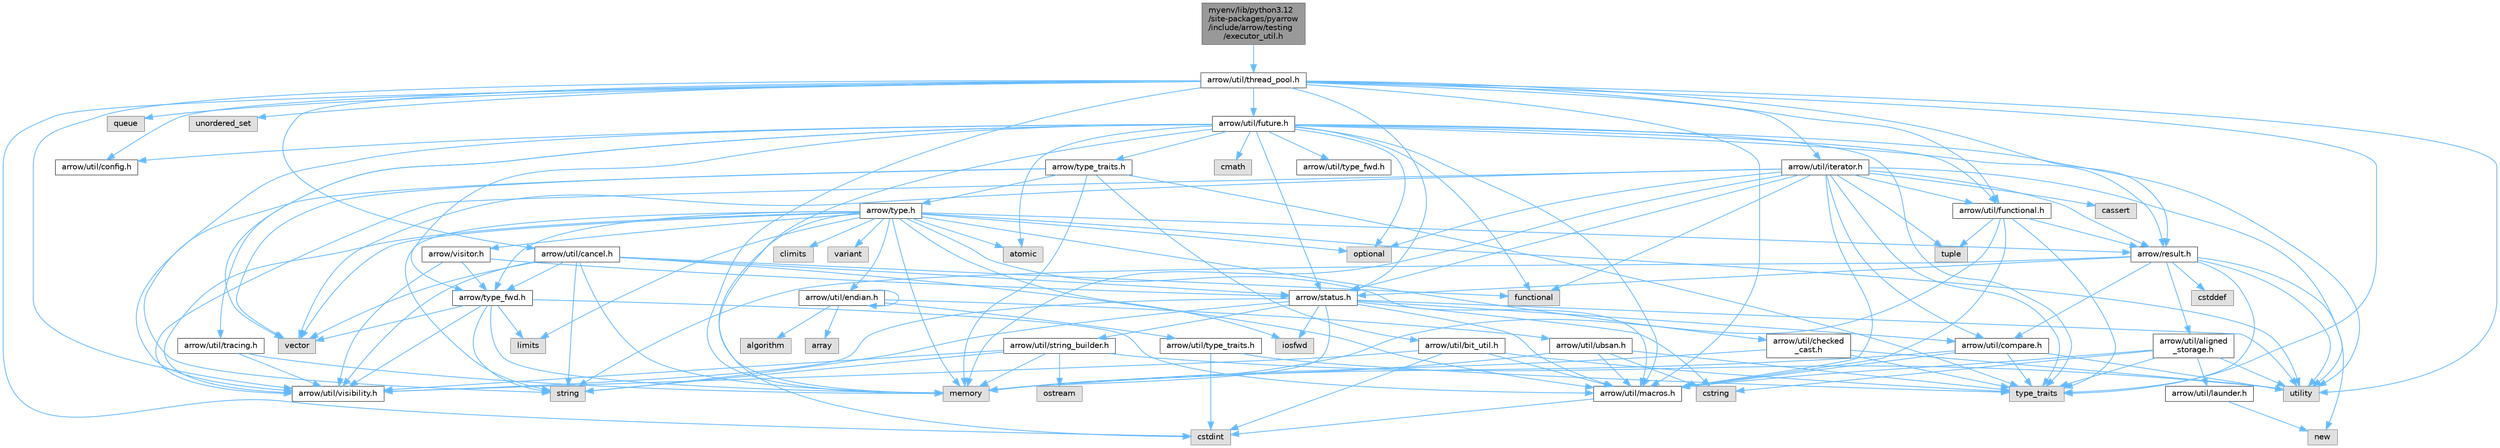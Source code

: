 digraph "myenv/lib/python3.12/site-packages/pyarrow/include/arrow/testing/executor_util.h"
{
 // LATEX_PDF_SIZE
  bgcolor="transparent";
  edge [fontname=Helvetica,fontsize=10,labelfontname=Helvetica,labelfontsize=10];
  node [fontname=Helvetica,fontsize=10,shape=box,height=0.2,width=0.4];
  Node1 [id="Node000001",label="myenv/lib/python3.12\l/site-packages/pyarrow\l/include/arrow/testing\l/executor_util.h",height=0.2,width=0.4,color="gray40", fillcolor="grey60", style="filled", fontcolor="black",tooltip=" "];
  Node1 -> Node2 [id="edge1_Node000001_Node000002",color="steelblue1",style="solid",tooltip=" "];
  Node2 [id="Node000002",label="arrow/util/thread_pool.h",height=0.2,width=0.4,color="grey40", fillcolor="white", style="filled",URL="$thread__pool_8h.html",tooltip=" "];
  Node2 -> Node3 [id="edge2_Node000002_Node000003",color="steelblue1",style="solid",tooltip=" "];
  Node3 [id="Node000003",label="cstdint",height=0.2,width=0.4,color="grey60", fillcolor="#E0E0E0", style="filled",tooltip=" "];
  Node2 -> Node4 [id="edge3_Node000002_Node000004",color="steelblue1",style="solid",tooltip=" "];
  Node4 [id="Node000004",label="memory",height=0.2,width=0.4,color="grey60", fillcolor="#E0E0E0", style="filled",tooltip=" "];
  Node2 -> Node5 [id="edge4_Node000002_Node000005",color="steelblue1",style="solid",tooltip=" "];
  Node5 [id="Node000005",label="queue",height=0.2,width=0.4,color="grey60", fillcolor="#E0E0E0", style="filled",tooltip=" "];
  Node2 -> Node6 [id="edge5_Node000002_Node000006",color="steelblue1",style="solid",tooltip=" "];
  Node6 [id="Node000006",label="type_traits",height=0.2,width=0.4,color="grey60", fillcolor="#E0E0E0", style="filled",tooltip=" "];
  Node2 -> Node7 [id="edge6_Node000002_Node000007",color="steelblue1",style="solid",tooltip=" "];
  Node7 [id="Node000007",label="unordered_set",height=0.2,width=0.4,color="grey60", fillcolor="#E0E0E0", style="filled",tooltip=" "];
  Node2 -> Node8 [id="edge7_Node000002_Node000008",color="steelblue1",style="solid",tooltip=" "];
  Node8 [id="Node000008",label="utility",height=0.2,width=0.4,color="grey60", fillcolor="#E0E0E0", style="filled",tooltip=" "];
  Node2 -> Node9 [id="edge8_Node000002_Node000009",color="steelblue1",style="solid",tooltip=" "];
  Node9 [id="Node000009",label="arrow/result.h",height=0.2,width=0.4,color="grey40", fillcolor="white", style="filled",URL="$result_8h.html",tooltip=" "];
  Node9 -> Node10 [id="edge9_Node000009_Node000010",color="steelblue1",style="solid",tooltip=" "];
  Node10 [id="Node000010",label="cstddef",height=0.2,width=0.4,color="grey60", fillcolor="#E0E0E0", style="filled",tooltip=" "];
  Node9 -> Node11 [id="edge10_Node000009_Node000011",color="steelblue1",style="solid",tooltip=" "];
  Node11 [id="Node000011",label="new",height=0.2,width=0.4,color="grey60", fillcolor="#E0E0E0", style="filled",tooltip=" "];
  Node9 -> Node12 [id="edge11_Node000009_Node000012",color="steelblue1",style="solid",tooltip=" "];
  Node12 [id="Node000012",label="string",height=0.2,width=0.4,color="grey60", fillcolor="#E0E0E0", style="filled",tooltip=" "];
  Node9 -> Node6 [id="edge12_Node000009_Node000006",color="steelblue1",style="solid",tooltip=" "];
  Node9 -> Node8 [id="edge13_Node000009_Node000008",color="steelblue1",style="solid",tooltip=" "];
  Node9 -> Node13 [id="edge14_Node000009_Node000013",color="steelblue1",style="solid",tooltip=" "];
  Node13 [id="Node000013",label="arrow/status.h",height=0.2,width=0.4,color="grey40", fillcolor="white", style="filled",URL="$status_8h.html",tooltip=" "];
  Node13 -> Node14 [id="edge15_Node000013_Node000014",color="steelblue1",style="solid",tooltip=" "];
  Node14 [id="Node000014",label="cstring",height=0.2,width=0.4,color="grey60", fillcolor="#E0E0E0", style="filled",tooltip=" "];
  Node13 -> Node15 [id="edge16_Node000013_Node000015",color="steelblue1",style="solid",tooltip=" "];
  Node15 [id="Node000015",label="iosfwd",height=0.2,width=0.4,color="grey60", fillcolor="#E0E0E0", style="filled",tooltip=" "];
  Node13 -> Node4 [id="edge17_Node000013_Node000004",color="steelblue1",style="solid",tooltip=" "];
  Node13 -> Node12 [id="edge18_Node000013_Node000012",color="steelblue1",style="solid",tooltip=" "];
  Node13 -> Node8 [id="edge19_Node000013_Node000008",color="steelblue1",style="solid",tooltip=" "];
  Node13 -> Node16 [id="edge20_Node000013_Node000016",color="steelblue1",style="solid",tooltip=" "];
  Node16 [id="Node000016",label="arrow/util/compare.h",height=0.2,width=0.4,color="grey40", fillcolor="white", style="filled",URL="$util_2compare_8h.html",tooltip=" "];
  Node16 -> Node4 [id="edge21_Node000016_Node000004",color="steelblue1",style="solid",tooltip=" "];
  Node16 -> Node6 [id="edge22_Node000016_Node000006",color="steelblue1",style="solid",tooltip=" "];
  Node16 -> Node8 [id="edge23_Node000016_Node000008",color="steelblue1",style="solid",tooltip=" "];
  Node16 -> Node17 [id="edge24_Node000016_Node000017",color="steelblue1",style="solid",tooltip=" "];
  Node17 [id="Node000017",label="arrow/util/macros.h",height=0.2,width=0.4,color="grey40", fillcolor="white", style="filled",URL="$macros_8h.html",tooltip=" "];
  Node17 -> Node3 [id="edge25_Node000017_Node000003",color="steelblue1",style="solid",tooltip=" "];
  Node13 -> Node17 [id="edge26_Node000013_Node000017",color="steelblue1",style="solid",tooltip=" "];
  Node13 -> Node18 [id="edge27_Node000013_Node000018",color="steelblue1",style="solid",tooltip=" "];
  Node18 [id="Node000018",label="arrow/util/string_builder.h",height=0.2,width=0.4,color="grey40", fillcolor="white", style="filled",URL="$string__builder_8h.html",tooltip=" "];
  Node18 -> Node4 [id="edge28_Node000018_Node000004",color="steelblue1",style="solid",tooltip=" "];
  Node18 -> Node19 [id="edge29_Node000018_Node000019",color="steelblue1",style="solid",tooltip=" "];
  Node19 [id="Node000019",label="ostream",height=0.2,width=0.4,color="grey60", fillcolor="#E0E0E0", style="filled",tooltip=" "];
  Node18 -> Node12 [id="edge30_Node000018_Node000012",color="steelblue1",style="solid",tooltip=" "];
  Node18 -> Node8 [id="edge31_Node000018_Node000008",color="steelblue1",style="solid",tooltip=" "];
  Node18 -> Node20 [id="edge32_Node000018_Node000020",color="steelblue1",style="solid",tooltip=" "];
  Node20 [id="Node000020",label="arrow/util/visibility.h",height=0.2,width=0.4,color="grey40", fillcolor="white", style="filled",URL="$include_2arrow_2util_2visibility_8h.html",tooltip=" "];
  Node13 -> Node20 [id="edge33_Node000013_Node000020",color="steelblue1",style="solid",tooltip=" "];
  Node9 -> Node21 [id="edge34_Node000009_Node000021",color="steelblue1",style="solid",tooltip=" "];
  Node21 [id="Node000021",label="arrow/util/aligned\l_storage.h",height=0.2,width=0.4,color="grey40", fillcolor="white", style="filled",URL="$aligned__storage_8h.html",tooltip=" "];
  Node21 -> Node14 [id="edge35_Node000021_Node000014",color="steelblue1",style="solid",tooltip=" "];
  Node21 -> Node6 [id="edge36_Node000021_Node000006",color="steelblue1",style="solid",tooltip=" "];
  Node21 -> Node8 [id="edge37_Node000021_Node000008",color="steelblue1",style="solid",tooltip=" "];
  Node21 -> Node22 [id="edge38_Node000021_Node000022",color="steelblue1",style="solid",tooltip=" "];
  Node22 [id="Node000022",label="arrow/util/launder.h",height=0.2,width=0.4,color="grey40", fillcolor="white", style="filled",URL="$launder_8h.html",tooltip=" "];
  Node22 -> Node11 [id="edge39_Node000022_Node000011",color="steelblue1",style="solid",tooltip=" "];
  Node21 -> Node17 [id="edge40_Node000021_Node000017",color="steelblue1",style="solid",tooltip=" "];
  Node9 -> Node16 [id="edge41_Node000009_Node000016",color="steelblue1",style="solid",tooltip=" "];
  Node2 -> Node13 [id="edge42_Node000002_Node000013",color="steelblue1",style="solid",tooltip=" "];
  Node2 -> Node23 [id="edge43_Node000002_Node000023",color="steelblue1",style="solid",tooltip=" "];
  Node23 [id="Node000023",label="arrow/util/cancel.h",height=0.2,width=0.4,color="grey40", fillcolor="white", style="filled",URL="$cancel_8h.html",tooltip=" "];
  Node23 -> Node24 [id="edge44_Node000023_Node000024",color="steelblue1",style="solid",tooltip=" "];
  Node24 [id="Node000024",label="functional",height=0.2,width=0.4,color="grey60", fillcolor="#E0E0E0", style="filled",tooltip=" "];
  Node23 -> Node4 [id="edge45_Node000023_Node000004",color="steelblue1",style="solid",tooltip=" "];
  Node23 -> Node12 [id="edge46_Node000023_Node000012",color="steelblue1",style="solid",tooltip=" "];
  Node23 -> Node25 [id="edge47_Node000023_Node000025",color="steelblue1",style="solid",tooltip=" "];
  Node25 [id="Node000025",label="vector",height=0.2,width=0.4,color="grey60", fillcolor="#E0E0E0", style="filled",tooltip=" "];
  Node23 -> Node13 [id="edge48_Node000023_Node000013",color="steelblue1",style="solid",tooltip=" "];
  Node23 -> Node26 [id="edge49_Node000023_Node000026",color="steelblue1",style="solid",tooltip=" "];
  Node26 [id="Node000026",label="arrow/type_fwd.h",height=0.2,width=0.4,color="grey40", fillcolor="white", style="filled",URL="$arrow_2type__fwd_8h.html",tooltip=" "];
  Node26 -> Node27 [id="edge50_Node000026_Node000027",color="steelblue1",style="solid",tooltip=" "];
  Node27 [id="Node000027",label="limits",height=0.2,width=0.4,color="grey60", fillcolor="#E0E0E0", style="filled",tooltip=" "];
  Node26 -> Node4 [id="edge51_Node000026_Node000004",color="steelblue1",style="solid",tooltip=" "];
  Node26 -> Node12 [id="edge52_Node000026_Node000012",color="steelblue1",style="solid",tooltip=" "];
  Node26 -> Node25 [id="edge53_Node000026_Node000025",color="steelblue1",style="solid",tooltip=" "];
  Node26 -> Node17 [id="edge54_Node000026_Node000017",color="steelblue1",style="solid",tooltip=" "];
  Node26 -> Node20 [id="edge55_Node000026_Node000020",color="steelblue1",style="solid",tooltip=" "];
  Node23 -> Node17 [id="edge56_Node000023_Node000017",color="steelblue1",style="solid",tooltip=" "];
  Node23 -> Node20 [id="edge57_Node000023_Node000020",color="steelblue1",style="solid",tooltip=" "];
  Node2 -> Node28 [id="edge58_Node000002_Node000028",color="steelblue1",style="solid",tooltip=" "];
  Node28 [id="Node000028",label="arrow/util/config.h",height=0.2,width=0.4,color="grey40", fillcolor="white", style="filled",URL="$pyarrow_2include_2arrow_2util_2config_8h.html",tooltip=" "];
  Node2 -> Node29 [id="edge59_Node000002_Node000029",color="steelblue1",style="solid",tooltip=" "];
  Node29 [id="Node000029",label="arrow/util/functional.h",height=0.2,width=0.4,color="grey40", fillcolor="white", style="filled",URL="$functional_8h.html",tooltip=" "];
  Node29 -> Node4 [id="edge60_Node000029_Node000004",color="steelblue1",style="solid",tooltip=" "];
  Node29 -> Node30 [id="edge61_Node000029_Node000030",color="steelblue1",style="solid",tooltip=" "];
  Node30 [id="Node000030",label="tuple",height=0.2,width=0.4,color="grey60", fillcolor="#E0E0E0", style="filled",tooltip=" "];
  Node29 -> Node6 [id="edge62_Node000029_Node000006",color="steelblue1",style="solid",tooltip=" "];
  Node29 -> Node9 [id="edge63_Node000029_Node000009",color="steelblue1",style="solid",tooltip=" "];
  Node29 -> Node17 [id="edge64_Node000029_Node000017",color="steelblue1",style="solid",tooltip=" "];
  Node2 -> Node31 [id="edge65_Node000002_Node000031",color="steelblue1",style="solid",tooltip=" "];
  Node31 [id="Node000031",label="arrow/util/future.h",height=0.2,width=0.4,color="grey40", fillcolor="white", style="filled",URL="$future_8h.html",tooltip=" "];
  Node31 -> Node32 [id="edge66_Node000031_Node000032",color="steelblue1",style="solid",tooltip=" "];
  Node32 [id="Node000032",label="atomic",height=0.2,width=0.4,color="grey60", fillcolor="#E0E0E0", style="filled",tooltip=" "];
  Node31 -> Node33 [id="edge67_Node000031_Node000033",color="steelblue1",style="solid",tooltip=" "];
  Node33 [id="Node000033",label="cmath",height=0.2,width=0.4,color="grey60", fillcolor="#E0E0E0", style="filled",tooltip=" "];
  Node31 -> Node24 [id="edge68_Node000031_Node000024",color="steelblue1",style="solid",tooltip=" "];
  Node31 -> Node4 [id="edge69_Node000031_Node000004",color="steelblue1",style="solid",tooltip=" "];
  Node31 -> Node34 [id="edge70_Node000031_Node000034",color="steelblue1",style="solid",tooltip=" "];
  Node34 [id="Node000034",label="optional",height=0.2,width=0.4,color="grey60", fillcolor="#E0E0E0", style="filled",tooltip=" "];
  Node31 -> Node6 [id="edge71_Node000031_Node000006",color="steelblue1",style="solid",tooltip=" "];
  Node31 -> Node8 [id="edge72_Node000031_Node000008",color="steelblue1",style="solid",tooltip=" "];
  Node31 -> Node25 [id="edge73_Node000031_Node000025",color="steelblue1",style="solid",tooltip=" "];
  Node31 -> Node9 [id="edge74_Node000031_Node000009",color="steelblue1",style="solid",tooltip=" "];
  Node31 -> Node13 [id="edge75_Node000031_Node000013",color="steelblue1",style="solid",tooltip=" "];
  Node31 -> Node26 [id="edge76_Node000031_Node000026",color="steelblue1",style="solid",tooltip=" "];
  Node31 -> Node35 [id="edge77_Node000031_Node000035",color="steelblue1",style="solid",tooltip=" "];
  Node35 [id="Node000035",label="arrow/type_traits.h",height=0.2,width=0.4,color="grey40", fillcolor="white", style="filled",URL="$include_2arrow_2type__traits_8h.html",tooltip=" "];
  Node35 -> Node4 [id="edge78_Node000035_Node000004",color="steelblue1",style="solid",tooltip=" "];
  Node35 -> Node12 [id="edge79_Node000035_Node000012",color="steelblue1",style="solid",tooltip=" "];
  Node35 -> Node6 [id="edge80_Node000035_Node000006",color="steelblue1",style="solid",tooltip=" "];
  Node35 -> Node25 [id="edge81_Node000035_Node000025",color="steelblue1",style="solid",tooltip=" "];
  Node35 -> Node36 [id="edge82_Node000035_Node000036",color="steelblue1",style="solid",tooltip=" "];
  Node36 [id="Node000036",label="arrow/type.h",height=0.2,width=0.4,color="grey40", fillcolor="white", style="filled",URL="$type_8h.html",tooltip=" "];
  Node36 -> Node32 [id="edge83_Node000036_Node000032",color="steelblue1",style="solid",tooltip=" "];
  Node36 -> Node37 [id="edge84_Node000036_Node000037",color="steelblue1",style="solid",tooltip=" "];
  Node37 [id="Node000037",label="climits",height=0.2,width=0.4,color="grey60", fillcolor="#E0E0E0", style="filled",tooltip=" "];
  Node36 -> Node3 [id="edge85_Node000036_Node000003",color="steelblue1",style="solid",tooltip=" "];
  Node36 -> Node15 [id="edge86_Node000036_Node000015",color="steelblue1",style="solid",tooltip=" "];
  Node36 -> Node27 [id="edge87_Node000036_Node000027",color="steelblue1",style="solid",tooltip=" "];
  Node36 -> Node4 [id="edge88_Node000036_Node000004",color="steelblue1",style="solid",tooltip=" "];
  Node36 -> Node34 [id="edge89_Node000036_Node000034",color="steelblue1",style="solid",tooltip=" "];
  Node36 -> Node12 [id="edge90_Node000036_Node000012",color="steelblue1",style="solid",tooltip=" "];
  Node36 -> Node8 [id="edge91_Node000036_Node000008",color="steelblue1",style="solid",tooltip=" "];
  Node36 -> Node38 [id="edge92_Node000036_Node000038",color="steelblue1",style="solid",tooltip=" "];
  Node38 [id="Node000038",label="variant",height=0.2,width=0.4,color="grey60", fillcolor="#E0E0E0", style="filled",tooltip=" "];
  Node36 -> Node25 [id="edge93_Node000036_Node000025",color="steelblue1",style="solid",tooltip=" "];
  Node36 -> Node9 [id="edge94_Node000036_Node000009",color="steelblue1",style="solid",tooltip=" "];
  Node36 -> Node26 [id="edge95_Node000036_Node000026",color="steelblue1",style="solid",tooltip=" "];
  Node36 -> Node39 [id="edge96_Node000036_Node000039",color="steelblue1",style="solid",tooltip=" "];
  Node39 [id="Node000039",label="arrow/util/checked\l_cast.h",height=0.2,width=0.4,color="grey40", fillcolor="white", style="filled",URL="$checked__cast_8h.html",tooltip=" "];
  Node39 -> Node4 [id="edge97_Node000039_Node000004",color="steelblue1",style="solid",tooltip=" "];
  Node39 -> Node6 [id="edge98_Node000039_Node000006",color="steelblue1",style="solid",tooltip=" "];
  Node39 -> Node8 [id="edge99_Node000039_Node000008",color="steelblue1",style="solid",tooltip=" "];
  Node36 -> Node40 [id="edge100_Node000036_Node000040",color="steelblue1",style="solid",tooltip=" "];
  Node40 [id="Node000040",label="arrow/util/endian.h",height=0.2,width=0.4,color="grey40", fillcolor="white", style="filled",URL="$endian_8h.html",tooltip=" "];
  Node40 -> Node40 [id="edge101_Node000040_Node000040",color="steelblue1",style="solid",tooltip=" "];
  Node40 -> Node41 [id="edge102_Node000040_Node000041",color="steelblue1",style="solid",tooltip=" "];
  Node41 [id="Node000041",label="algorithm",height=0.2,width=0.4,color="grey60", fillcolor="#E0E0E0", style="filled",tooltip=" "];
  Node40 -> Node42 [id="edge103_Node000040_Node000042",color="steelblue1",style="solid",tooltip=" "];
  Node42 [id="Node000042",label="array",height=0.2,width=0.4,color="grey60", fillcolor="#E0E0E0", style="filled",tooltip=" "];
  Node40 -> Node43 [id="edge104_Node000040_Node000043",color="steelblue1",style="solid",tooltip=" "];
  Node43 [id="Node000043",label="arrow/util/type_traits.h",height=0.2,width=0.4,color="grey40", fillcolor="white", style="filled",URL="$include_2arrow_2util_2type__traits_8h.html",tooltip=" "];
  Node43 -> Node3 [id="edge105_Node000043_Node000003",color="steelblue1",style="solid",tooltip=" "];
  Node43 -> Node6 [id="edge106_Node000043_Node000006",color="steelblue1",style="solid",tooltip=" "];
  Node40 -> Node44 [id="edge107_Node000040_Node000044",color="steelblue1",style="solid",tooltip=" "];
  Node44 [id="Node000044",label="arrow/util/ubsan.h",height=0.2,width=0.4,color="grey40", fillcolor="white", style="filled",URL="$ubsan_8h.html",tooltip=" "];
  Node44 -> Node14 [id="edge108_Node000044_Node000014",color="steelblue1",style="solid",tooltip=" "];
  Node44 -> Node4 [id="edge109_Node000044_Node000004",color="steelblue1",style="solid",tooltip=" "];
  Node44 -> Node6 [id="edge110_Node000044_Node000006",color="steelblue1",style="solid",tooltip=" "];
  Node44 -> Node17 [id="edge111_Node000044_Node000017",color="steelblue1",style="solid",tooltip=" "];
  Node36 -> Node17 [id="edge112_Node000036_Node000017",color="steelblue1",style="solid",tooltip=" "];
  Node36 -> Node20 [id="edge113_Node000036_Node000020",color="steelblue1",style="solid",tooltip=" "];
  Node36 -> Node45 [id="edge114_Node000036_Node000045",color="steelblue1",style="solid",tooltip=" "];
  Node45 [id="Node000045",label="arrow/visitor.h",height=0.2,width=0.4,color="grey40", fillcolor="white", style="filled",URL="$visitor_8h.html",tooltip=" "];
  Node45 -> Node13 [id="edge115_Node000045_Node000013",color="steelblue1",style="solid",tooltip=" "];
  Node45 -> Node26 [id="edge116_Node000045_Node000026",color="steelblue1",style="solid",tooltip=" "];
  Node45 -> Node20 [id="edge117_Node000045_Node000020",color="steelblue1",style="solid",tooltip=" "];
  Node35 -> Node46 [id="edge118_Node000035_Node000046",color="steelblue1",style="solid",tooltip=" "];
  Node46 [id="Node000046",label="arrow/util/bit_util.h",height=0.2,width=0.4,color="grey40", fillcolor="white", style="filled",URL="$bit__util_8h.html",tooltip=" "];
  Node46 -> Node3 [id="edge119_Node000046_Node000003",color="steelblue1",style="solid",tooltip=" "];
  Node46 -> Node6 [id="edge120_Node000046_Node000006",color="steelblue1",style="solid",tooltip=" "];
  Node46 -> Node17 [id="edge121_Node000046_Node000017",color="steelblue1",style="solid",tooltip=" "];
  Node46 -> Node20 [id="edge122_Node000046_Node000020",color="steelblue1",style="solid",tooltip=" "];
  Node31 -> Node28 [id="edge123_Node000031_Node000028",color="steelblue1",style="solid",tooltip=" "];
  Node31 -> Node29 [id="edge124_Node000031_Node000029",color="steelblue1",style="solid",tooltip=" "];
  Node31 -> Node17 [id="edge125_Node000031_Node000017",color="steelblue1",style="solid",tooltip=" "];
  Node31 -> Node47 [id="edge126_Node000031_Node000047",color="steelblue1",style="solid",tooltip=" "];
  Node47 [id="Node000047",label="arrow/util/tracing.h",height=0.2,width=0.4,color="grey40", fillcolor="white", style="filled",URL="$tracing_8h.html",tooltip=" "];
  Node47 -> Node4 [id="edge127_Node000047_Node000004",color="steelblue1",style="solid",tooltip=" "];
  Node47 -> Node20 [id="edge128_Node000047_Node000020",color="steelblue1",style="solid",tooltip=" "];
  Node31 -> Node48 [id="edge129_Node000031_Node000048",color="steelblue1",style="solid",tooltip=" "];
  Node48 [id="Node000048",label="arrow/util/type_fwd.h",height=0.2,width=0.4,color="grey40", fillcolor="white", style="filled",URL="$arrow_2util_2type__fwd_8h.html",tooltip=" "];
  Node31 -> Node20 [id="edge130_Node000031_Node000020",color="steelblue1",style="solid",tooltip=" "];
  Node2 -> Node49 [id="edge131_Node000002_Node000049",color="steelblue1",style="solid",tooltip=" "];
  Node49 [id="Node000049",label="arrow/util/iterator.h",height=0.2,width=0.4,color="grey40", fillcolor="white", style="filled",URL="$iterator_8h.html",tooltip=" "];
  Node49 -> Node50 [id="edge132_Node000049_Node000050",color="steelblue1",style="solid",tooltip=" "];
  Node50 [id="Node000050",label="cassert",height=0.2,width=0.4,color="grey60", fillcolor="#E0E0E0", style="filled",tooltip=" "];
  Node49 -> Node24 [id="edge133_Node000049_Node000024",color="steelblue1",style="solid",tooltip=" "];
  Node49 -> Node4 [id="edge134_Node000049_Node000004",color="steelblue1",style="solid",tooltip=" "];
  Node49 -> Node34 [id="edge135_Node000049_Node000034",color="steelblue1",style="solid",tooltip=" "];
  Node49 -> Node30 [id="edge136_Node000049_Node000030",color="steelblue1",style="solid",tooltip=" "];
  Node49 -> Node6 [id="edge137_Node000049_Node000006",color="steelblue1",style="solid",tooltip=" "];
  Node49 -> Node8 [id="edge138_Node000049_Node000008",color="steelblue1",style="solid",tooltip=" "];
  Node49 -> Node25 [id="edge139_Node000049_Node000025",color="steelblue1",style="solid",tooltip=" "];
  Node49 -> Node9 [id="edge140_Node000049_Node000009",color="steelblue1",style="solid",tooltip=" "];
  Node49 -> Node13 [id="edge141_Node000049_Node000013",color="steelblue1",style="solid",tooltip=" "];
  Node49 -> Node16 [id="edge142_Node000049_Node000016",color="steelblue1",style="solid",tooltip=" "];
  Node49 -> Node29 [id="edge143_Node000049_Node000029",color="steelblue1",style="solid",tooltip=" "];
  Node49 -> Node17 [id="edge144_Node000049_Node000017",color="steelblue1",style="solid",tooltip=" "];
  Node49 -> Node20 [id="edge145_Node000049_Node000020",color="steelblue1",style="solid",tooltip=" "];
  Node2 -> Node17 [id="edge146_Node000002_Node000017",color="steelblue1",style="solid",tooltip=" "];
  Node2 -> Node20 [id="edge147_Node000002_Node000020",color="steelblue1",style="solid",tooltip=" "];
}
